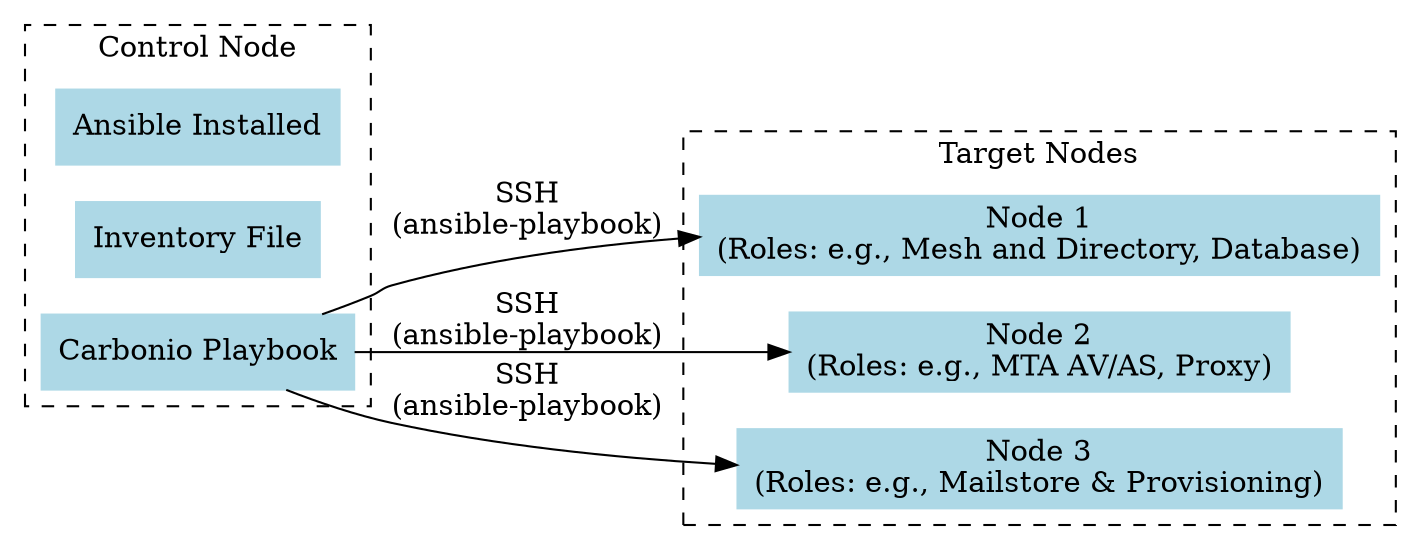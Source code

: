 digraph CarbonioDeployment {
    rankdir=LR;
    node [shape=box, style=filled, color=lightblue];

    subgraph cluster_control_node {
        label="Control Node";
        style=dashed;
        Ansible [label="Ansible Installed"];
        Inventory [label="Inventory File"];
        Playbook [label="Carbonio Playbook"];
    }

    subgraph cluster_nodes {
        label="Target Nodes";
        style=dashed;
        Node1 [label="Node 1\n(Roles: e.g., Mesh and Directory, Database)"];
        Node2 [label="Node 2\n(Roles: e.g., MTA AV/AS, Proxy)"];
        Node3 [label="Node 3\n(Roles: e.g., Mailstore & Provisioning)"];
        // Add more nodes as needed
    }

    Playbook -> Node1 [label="SSH\n(ansible-playbook)"];
    Playbook -> Node2 [label="SSH\n(ansible-playbook)"];
    Playbook -> Node3 [label="SSH\n(ansible-playbook)"];
    // Add more connections as needed
}

